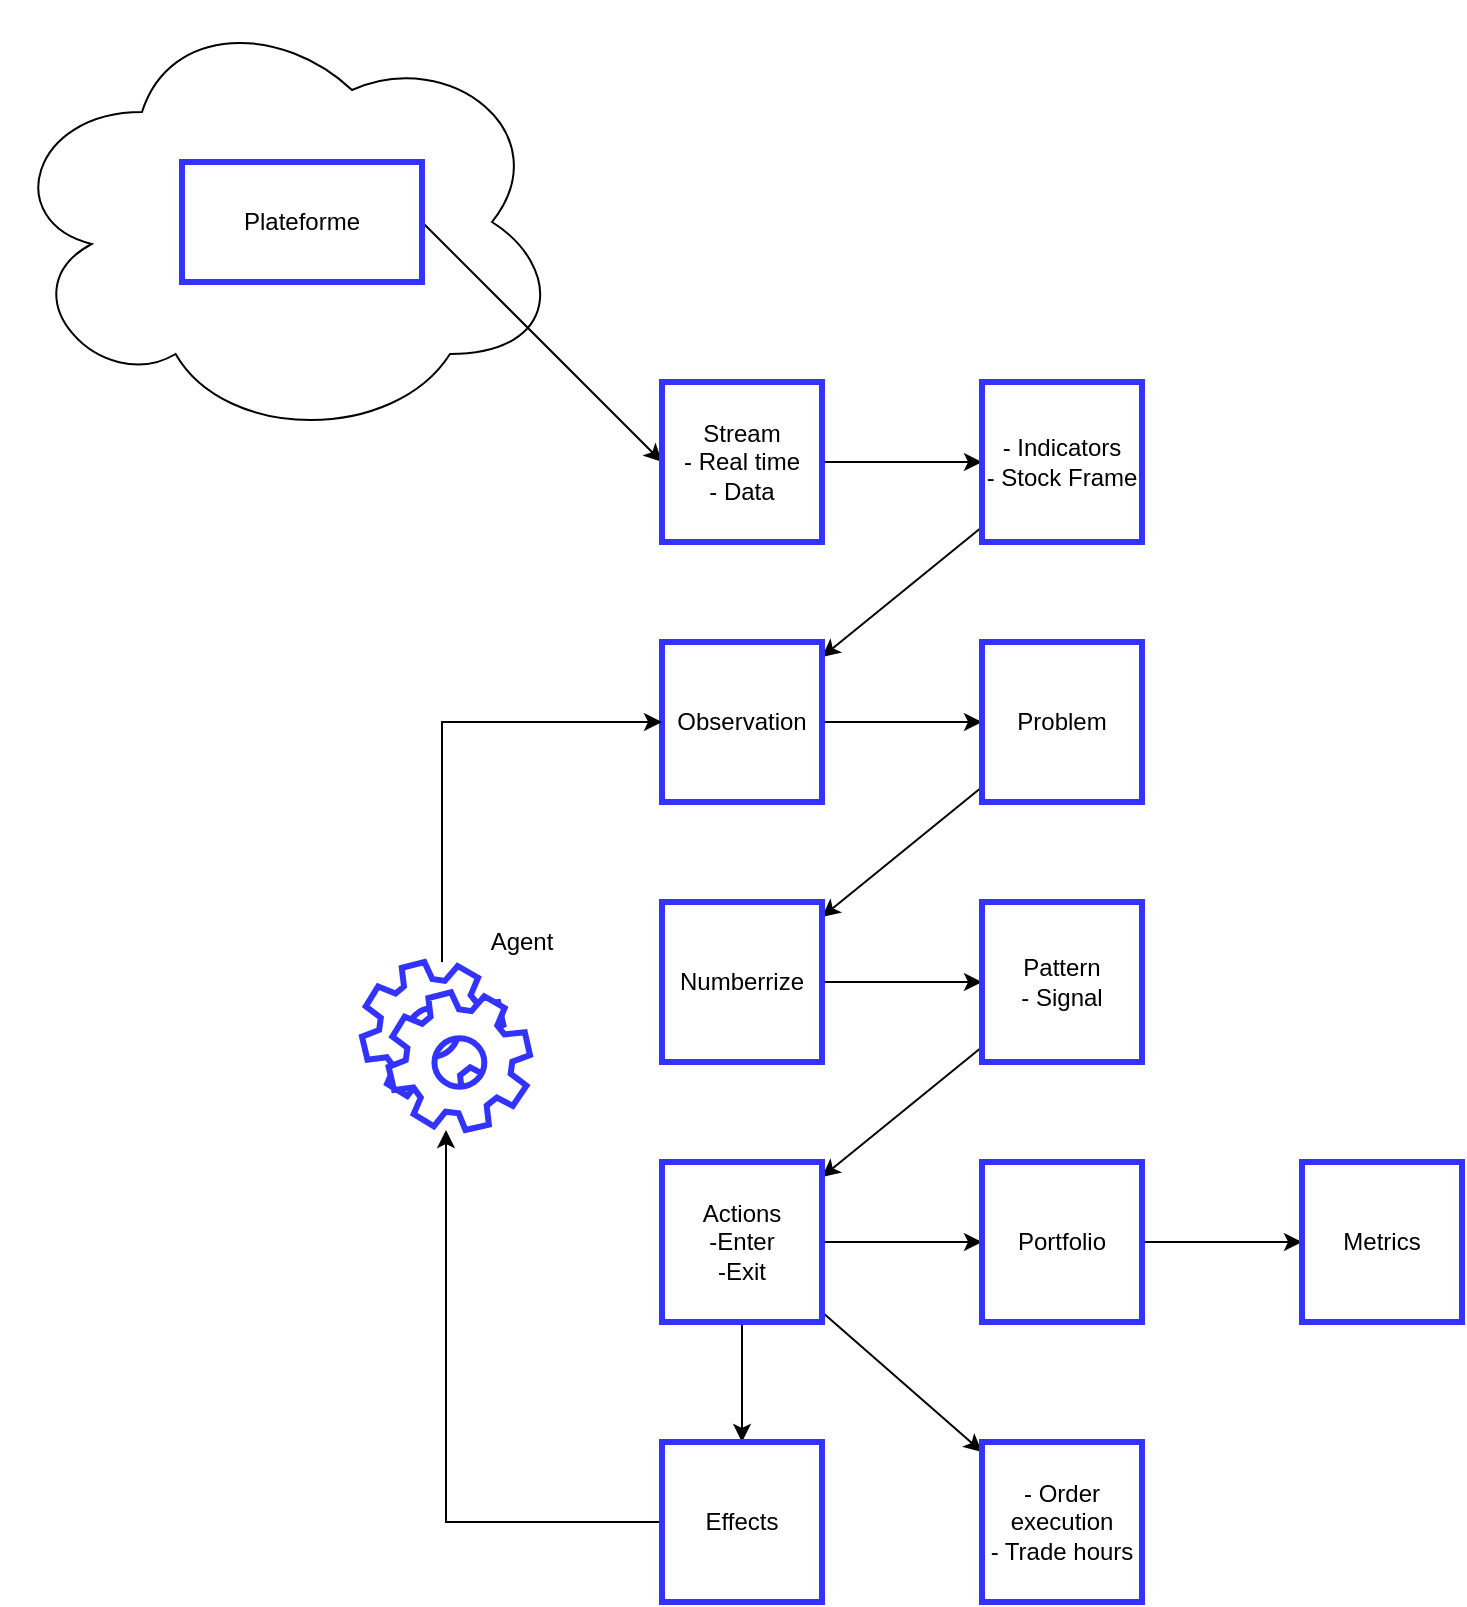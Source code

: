 <mxfile version="14.2.4" type="onedrive"><diagram id="CWgs_w9gWRB4JmR50d3_" name="Page-1"><mxGraphModel dx="2062" dy="1123" grid="1" gridSize="10" guides="1" tooltips="1" connect="1" arrows="1" fold="1" page="1" pageScale="1" pageWidth="850" pageHeight="1100" math="0" shadow="0"><root><mxCell id="0"/><mxCell id="1" parent="0"/><mxCell id="0GC0b_9l0ewTrh0vxrF3-1" value="" style="ellipse;shape=cloud;whiteSpace=wrap;html=1;" vertex="1" parent="1"><mxGeometry x="40" y="60" width="280" height="220" as="geometry"/></mxCell><mxCell id="0GC0b_9l0ewTrh0vxrF3-26" style="edgeStyle=none;rounded=0;orthogonalLoop=1;jettySize=auto;html=1;exitX=1;exitY=0.5;exitDx=0;exitDy=0;entryX=0;entryY=0.5;entryDx=0;entryDy=0;" edge="1" parent="1" source="0GC0b_9l0ewTrh0vxrF3-2" target="0GC0b_9l0ewTrh0vxrF3-3"><mxGeometry relative="1" as="geometry"/></mxCell><mxCell id="0GC0b_9l0ewTrh0vxrF3-2" value="Plateforme" style="rounded=0;whiteSpace=wrap;html=1;strokeColor=#3333FF;strokeWidth=3;" vertex="1" parent="1"><mxGeometry x="130" y="140" width="120" height="60" as="geometry"/></mxCell><mxCell id="0GC0b_9l0ewTrh0vxrF3-6" value="" style="edgeStyle=orthogonalEdgeStyle;rounded=0;orthogonalLoop=1;jettySize=auto;html=1;" edge="1" parent="1" source="0GC0b_9l0ewTrh0vxrF3-3" target="0GC0b_9l0ewTrh0vxrF3-5"><mxGeometry relative="1" as="geometry"/></mxCell><mxCell id="0GC0b_9l0ewTrh0vxrF3-3" value="Stream&lt;br&gt;- Real time&lt;br&gt;- Data" style="whiteSpace=wrap;html=1;aspect=fixed;strokeColor=#3333FF;strokeWidth=3;" vertex="1" parent="1"><mxGeometry x="370" y="250" width="80" height="80" as="geometry"/></mxCell><mxCell id="0GC0b_9l0ewTrh0vxrF3-8" value="" style="rounded=0;orthogonalLoop=1;jettySize=auto;html=1;" edge="1" parent="1" source="0GC0b_9l0ewTrh0vxrF3-5" target="0GC0b_9l0ewTrh0vxrF3-7"><mxGeometry relative="1" as="geometry"/></mxCell><mxCell id="0GC0b_9l0ewTrh0vxrF3-5" value="- Indicators&lt;br&gt;- Stock Frame" style="whiteSpace=wrap;html=1;aspect=fixed;strokeColor=#3333FF;strokeWidth=3;" vertex="1" parent="1"><mxGeometry x="530" y="250" width="80" height="80" as="geometry"/></mxCell><mxCell id="0GC0b_9l0ewTrh0vxrF3-10" value="" style="edgeStyle=none;rounded=0;orthogonalLoop=1;jettySize=auto;html=1;" edge="1" parent="1" source="0GC0b_9l0ewTrh0vxrF3-7" target="0GC0b_9l0ewTrh0vxrF3-9"><mxGeometry relative="1" as="geometry"/></mxCell><mxCell id="0GC0b_9l0ewTrh0vxrF3-7" value="Observation" style="whiteSpace=wrap;html=1;aspect=fixed;strokeColor=#3333FF;strokeWidth=3;" vertex="1" parent="1"><mxGeometry x="370" y="380" width="80" height="80" as="geometry"/></mxCell><mxCell id="0GC0b_9l0ewTrh0vxrF3-12" value="" style="edgeStyle=none;rounded=0;orthogonalLoop=1;jettySize=auto;html=1;" edge="1" parent="1" source="0GC0b_9l0ewTrh0vxrF3-9" target="0GC0b_9l0ewTrh0vxrF3-11"><mxGeometry relative="1" as="geometry"/></mxCell><mxCell id="0GC0b_9l0ewTrh0vxrF3-9" value="Problem" style="whiteSpace=wrap;html=1;aspect=fixed;strokeColor=#3333FF;strokeWidth=3;" vertex="1" parent="1"><mxGeometry x="530" y="380" width="80" height="80" as="geometry"/></mxCell><mxCell id="0GC0b_9l0ewTrh0vxrF3-14" value="" style="edgeStyle=none;rounded=0;orthogonalLoop=1;jettySize=auto;html=1;" edge="1" parent="1" source="0GC0b_9l0ewTrh0vxrF3-11" target="0GC0b_9l0ewTrh0vxrF3-13"><mxGeometry relative="1" as="geometry"/></mxCell><mxCell id="0GC0b_9l0ewTrh0vxrF3-11" value="Numberrize" style="whiteSpace=wrap;html=1;aspect=fixed;strokeColor=#3333FF;strokeWidth=3;" vertex="1" parent="1"><mxGeometry x="370" y="510" width="80" height="80" as="geometry"/></mxCell><mxCell id="0GC0b_9l0ewTrh0vxrF3-16" value="" style="edgeStyle=none;rounded=0;orthogonalLoop=1;jettySize=auto;html=1;" edge="1" parent="1" source="0GC0b_9l0ewTrh0vxrF3-13" target="0GC0b_9l0ewTrh0vxrF3-15"><mxGeometry relative="1" as="geometry"/></mxCell><mxCell id="0GC0b_9l0ewTrh0vxrF3-13" value="Pattern&lt;br&gt;- Signal" style="whiteSpace=wrap;html=1;aspect=fixed;strokeColor=#3333FF;strokeWidth=3;" vertex="1" parent="1"><mxGeometry x="530" y="510" width="80" height="80" as="geometry"/></mxCell><mxCell id="0GC0b_9l0ewTrh0vxrF3-18" value="" style="edgeStyle=none;rounded=0;orthogonalLoop=1;jettySize=auto;html=1;" edge="1" parent="1" source="0GC0b_9l0ewTrh0vxrF3-15" target="0GC0b_9l0ewTrh0vxrF3-17"><mxGeometry relative="1" as="geometry"/></mxCell><mxCell id="0GC0b_9l0ewTrh0vxrF3-22" value="" style="edgeStyle=none;rounded=0;orthogonalLoop=1;jettySize=auto;html=1;" edge="1" parent="1" source="0GC0b_9l0ewTrh0vxrF3-15" target="0GC0b_9l0ewTrh0vxrF3-21"><mxGeometry relative="1" as="geometry"/></mxCell><mxCell id="0GC0b_9l0ewTrh0vxrF3-24" value="" style="edgeStyle=none;rounded=0;orthogonalLoop=1;jettySize=auto;html=1;" edge="1" parent="1" source="0GC0b_9l0ewTrh0vxrF3-15" target="0GC0b_9l0ewTrh0vxrF3-23"><mxGeometry relative="1" as="geometry"/></mxCell><mxCell id="0GC0b_9l0ewTrh0vxrF3-15" value="Actions&lt;br&gt;-Enter&lt;br&gt;-Exit" style="whiteSpace=wrap;html=1;aspect=fixed;strokeColor=#3333FF;strokeWidth=3;" vertex="1" parent="1"><mxGeometry x="370" y="640" width="80" height="80" as="geometry"/></mxCell><mxCell id="0GC0b_9l0ewTrh0vxrF3-20" value="" style="edgeStyle=none;rounded=0;orthogonalLoop=1;jettySize=auto;html=1;" edge="1" parent="1" source="0GC0b_9l0ewTrh0vxrF3-17" target="0GC0b_9l0ewTrh0vxrF3-19"><mxGeometry relative="1" as="geometry"/></mxCell><mxCell id="0GC0b_9l0ewTrh0vxrF3-17" value="Portfolio" style="whiteSpace=wrap;html=1;aspect=fixed;strokeColor=#3333FF;strokeWidth=3;" vertex="1" parent="1"><mxGeometry x="530" y="640" width="80" height="80" as="geometry"/></mxCell><mxCell id="0GC0b_9l0ewTrh0vxrF3-19" value="Metrics" style="whiteSpace=wrap;html=1;aspect=fixed;strokeColor=#3333FF;strokeWidth=3;" vertex="1" parent="1"><mxGeometry x="690" y="640" width="80" height="80" as="geometry"/></mxCell><mxCell id="0GC0b_9l0ewTrh0vxrF3-29" style="edgeStyle=orthogonalEdgeStyle;rounded=0;orthogonalLoop=1;jettySize=auto;html=1;exitX=0;exitY=0.5;exitDx=0;exitDy=0;" edge="1" parent="1" source="0GC0b_9l0ewTrh0vxrF3-21" target="0GC0b_9l0ewTrh0vxrF3-27"><mxGeometry relative="1" as="geometry"/></mxCell><mxCell id="0GC0b_9l0ewTrh0vxrF3-21" value="Effects" style="whiteSpace=wrap;html=1;aspect=fixed;strokeColor=#3333FF;strokeWidth=3;" vertex="1" parent="1"><mxGeometry x="370" y="780" width="80" height="80" as="geometry"/></mxCell><mxCell id="0GC0b_9l0ewTrh0vxrF3-23" value="- Order execution&lt;br&gt;- Trade hours" style="whiteSpace=wrap;html=1;aspect=fixed;strokeColor=#3333FF;strokeWidth=3;" vertex="1" parent="1"><mxGeometry x="530" y="780" width="80" height="80" as="geometry"/></mxCell><mxCell id="0GC0b_9l0ewTrh0vxrF3-27" value="" style="shape=mxgraph.bpmn.service_task;html=1;outlineConnect=0;strokeColor=#3333FF;strokeWidth=3;" vertex="1" parent="1"><mxGeometry x="220" y="540" width="84" height="84" as="geometry"/></mxCell><mxCell id="0GC0b_9l0ewTrh0vxrF3-30" style="edgeStyle=orthogonalEdgeStyle;rounded=0;orthogonalLoop=1;jettySize=auto;html=1;entryX=0;entryY=0.5;entryDx=0;entryDy=0;" edge="1" parent="1" source="0GC0b_9l0ewTrh0vxrF3-27" target="0GC0b_9l0ewTrh0vxrF3-7"><mxGeometry relative="1" as="geometry"><mxPoint x="150" y="490" as="sourcePoint"/><mxPoint x="80" y="330" as="targetPoint"/><Array as="points"><mxPoint x="260" y="420"/></Array></mxGeometry></mxCell><mxCell id="0GC0b_9l0ewTrh0vxrF3-31" value="Agent" style="text;html=1;strokeColor=none;fillColor=none;align=center;verticalAlign=middle;whiteSpace=wrap;rounded=0;" vertex="1" parent="1"><mxGeometry x="280" y="520" width="40" height="20" as="geometry"/></mxCell></root></mxGraphModel></diagram></mxfile>